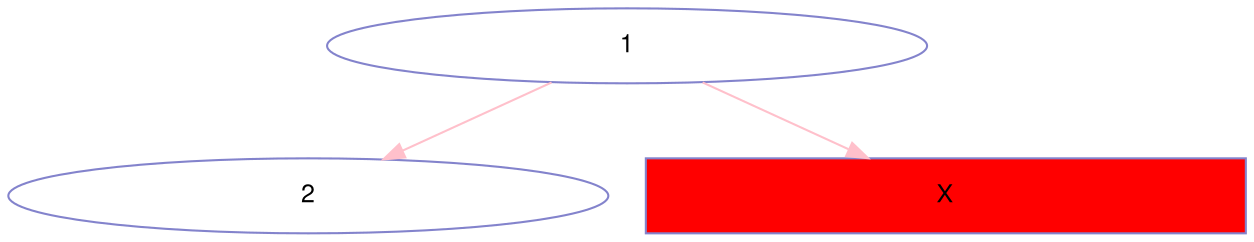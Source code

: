 digraph "PTG" {
  edge [
    color = "pink";
  ];
  node [
    fontname = "Helvetica,Arial,sans-serif";
    fontsize = 12;
    width = 4;
    color = "#8383cc";
    fixedsize = true;
  ];
  
  "1" -> "2"
  "bugx" [
    label = "X",
    style="filled",
    shape="box",
    fillcolor = "red"
  ]
  "1" -> "bugx"
}